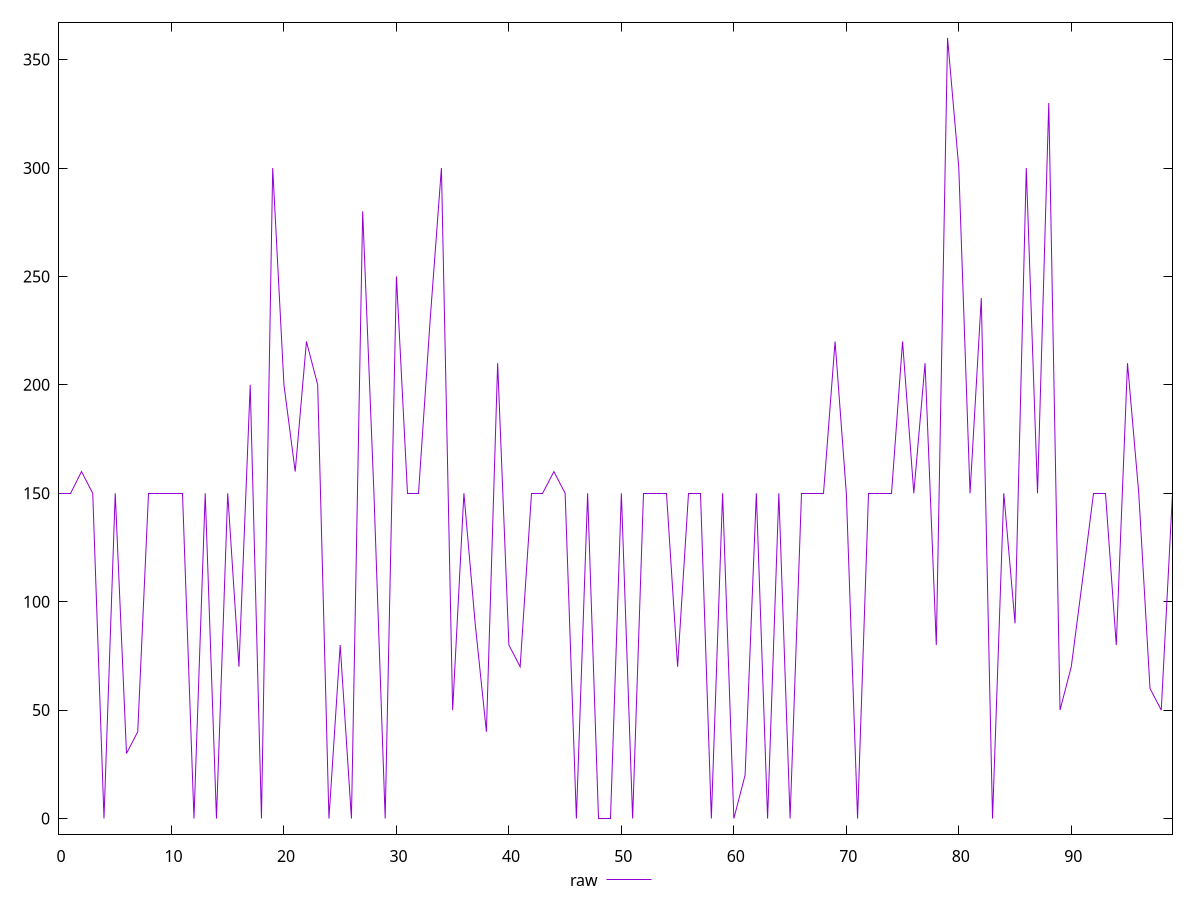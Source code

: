 reset

$raw <<EOF
0 150
1 150
2 160
3 150
4 0
5 150
6 30
7 40
8 150
9 150
10 150
11 150
12 0
13 150
14 0
15 150
16 70
17 200
18 0
19 300
20 200
21 160
22 220
23 200
24 0
25 80
26 0
27 280
28 150
29 0
30 250
31 150
32 150
33 230
34 300
35 50
36 150
37 90
38 40
39 210
40 80
41 70
42 150
43 150
44 160
45 150
46 0
47 150
48 0
49 0
50 150
51 0
52 150
53 150
54 150
55 70
56 150
57 150
58 0
59 150
60 0
61 20
62 150
63 0
64 150
65 0
66 150
67 150
68 150
69 220
70 150
71 0
72 150
73 150
74 150
75 220
76 150
77 210
78 80
79 360
80 300
81 150
82 240
83 0
84 150
85 90
86 300
87 150
88 330
89 50
90 70
91 110
92 150
93 150
94 80
95 210
96 150
97 60
98 50
99 150
EOF

set key outside below
set xrange [0:99]
set yrange [-7.2:367.2]
set trange [-7.2:367.2]
set terminal svg size 640, 500 enhanced background rgb 'white'
set output "reprap/unused-css-rules/samples/pages+cached+noexternal+nomedia+nocss/raw/values.svg"

plot $raw title "raw" with line

reset
